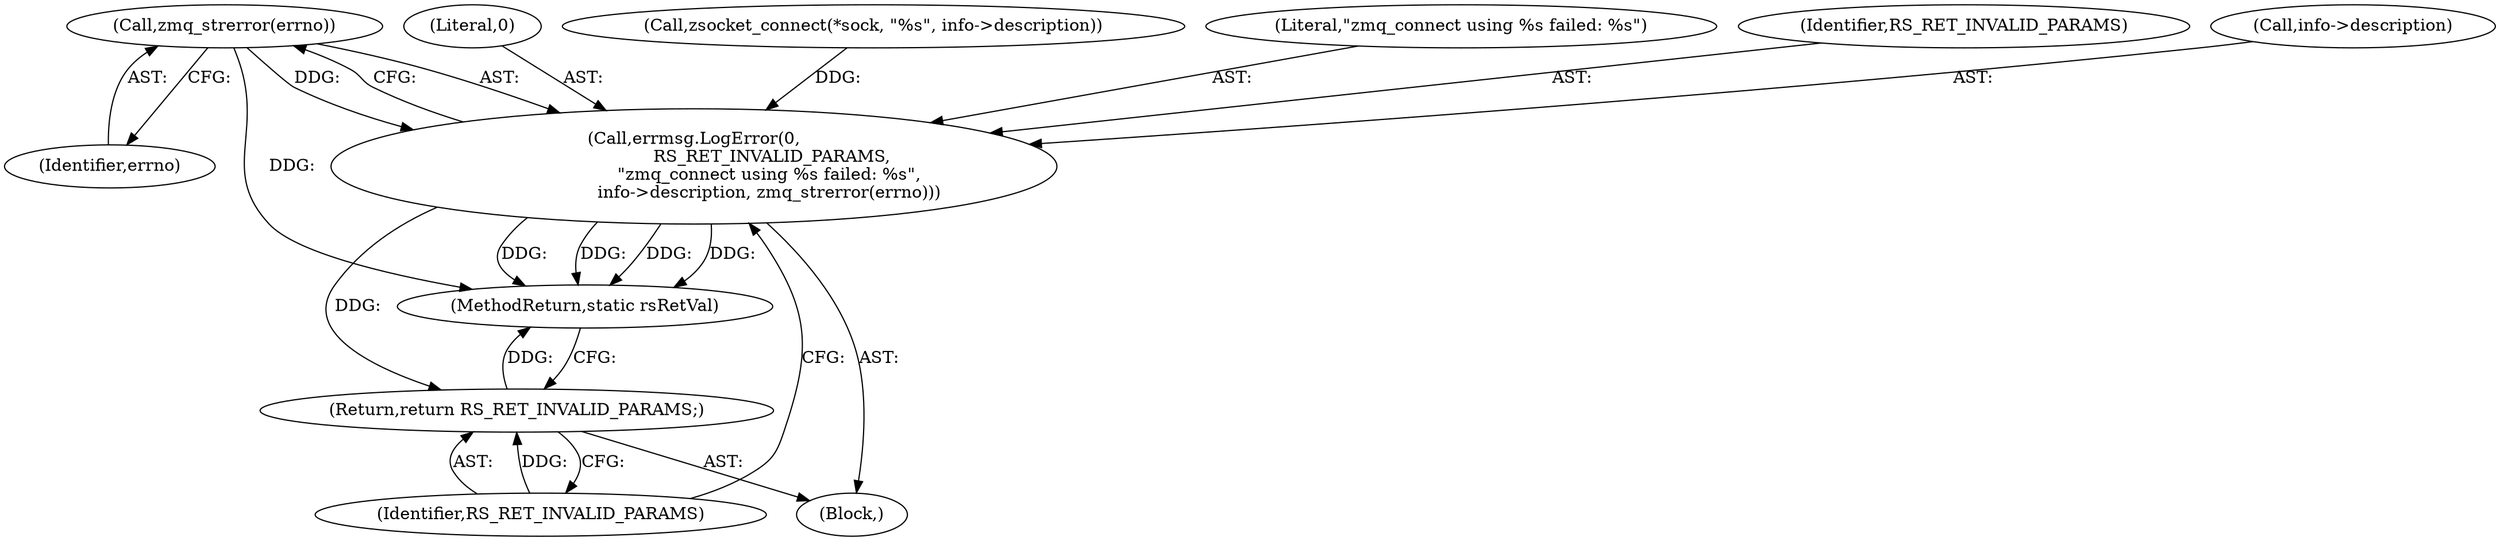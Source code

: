 digraph "0_rsyslog_062d0c671a29f7c6f7dff4a2f1f35df375bbb30b@API" {
"1000408" [label="(Call,zmq_strerror(errno))"];
"1000401" [label="(Call,errmsg.LogError(0,\n                             RS_RET_INVALID_PARAMS,\n                            \"zmq_connect using %s failed: %s\",\n                            info->description, zmq_strerror(errno)))"];
"1000410" [label="(Return,return RS_RET_INVALID_PARAMS;)"];
"1000400" [label="(Block,)"];
"1000403" [label="(Identifier,RS_RET_INVALID_PARAMS)"];
"1000410" [label="(Return,return RS_RET_INVALID_PARAMS;)"];
"1000401" [label="(Call,errmsg.LogError(0,\n                             RS_RET_INVALID_PARAMS,\n                            \"zmq_connect using %s failed: %s\",\n                            info->description, zmq_strerror(errno)))"];
"1000452" [label="(MethodReturn,static rsRetVal)"];
"1000408" [label="(Call,zmq_strerror(errno))"];
"1000405" [label="(Call,info->description)"];
"1000411" [label="(Identifier,RS_RET_INVALID_PARAMS)"];
"1000402" [label="(Literal,0)"];
"1000388" [label="(Call,zsocket_connect(*sock, \"%s\", info->description))"];
"1000409" [label="(Identifier,errno)"];
"1000404" [label="(Literal,\"zmq_connect using %s failed: %s\")"];
"1000408" -> "1000401"  [label="AST: "];
"1000408" -> "1000409"  [label="CFG: "];
"1000409" -> "1000408"  [label="AST: "];
"1000401" -> "1000408"  [label="CFG: "];
"1000408" -> "1000452"  [label="DDG: "];
"1000408" -> "1000401"  [label="DDG: "];
"1000401" -> "1000400"  [label="AST: "];
"1000402" -> "1000401"  [label="AST: "];
"1000403" -> "1000401"  [label="AST: "];
"1000404" -> "1000401"  [label="AST: "];
"1000405" -> "1000401"  [label="AST: "];
"1000411" -> "1000401"  [label="CFG: "];
"1000401" -> "1000452"  [label="DDG: "];
"1000401" -> "1000452"  [label="DDG: "];
"1000401" -> "1000452"  [label="DDG: "];
"1000401" -> "1000452"  [label="DDG: "];
"1000388" -> "1000401"  [label="DDG: "];
"1000401" -> "1000410"  [label="DDG: "];
"1000410" -> "1000400"  [label="AST: "];
"1000410" -> "1000411"  [label="CFG: "];
"1000411" -> "1000410"  [label="AST: "];
"1000452" -> "1000410"  [label="CFG: "];
"1000410" -> "1000452"  [label="DDG: "];
"1000411" -> "1000410"  [label="DDG: "];
}
